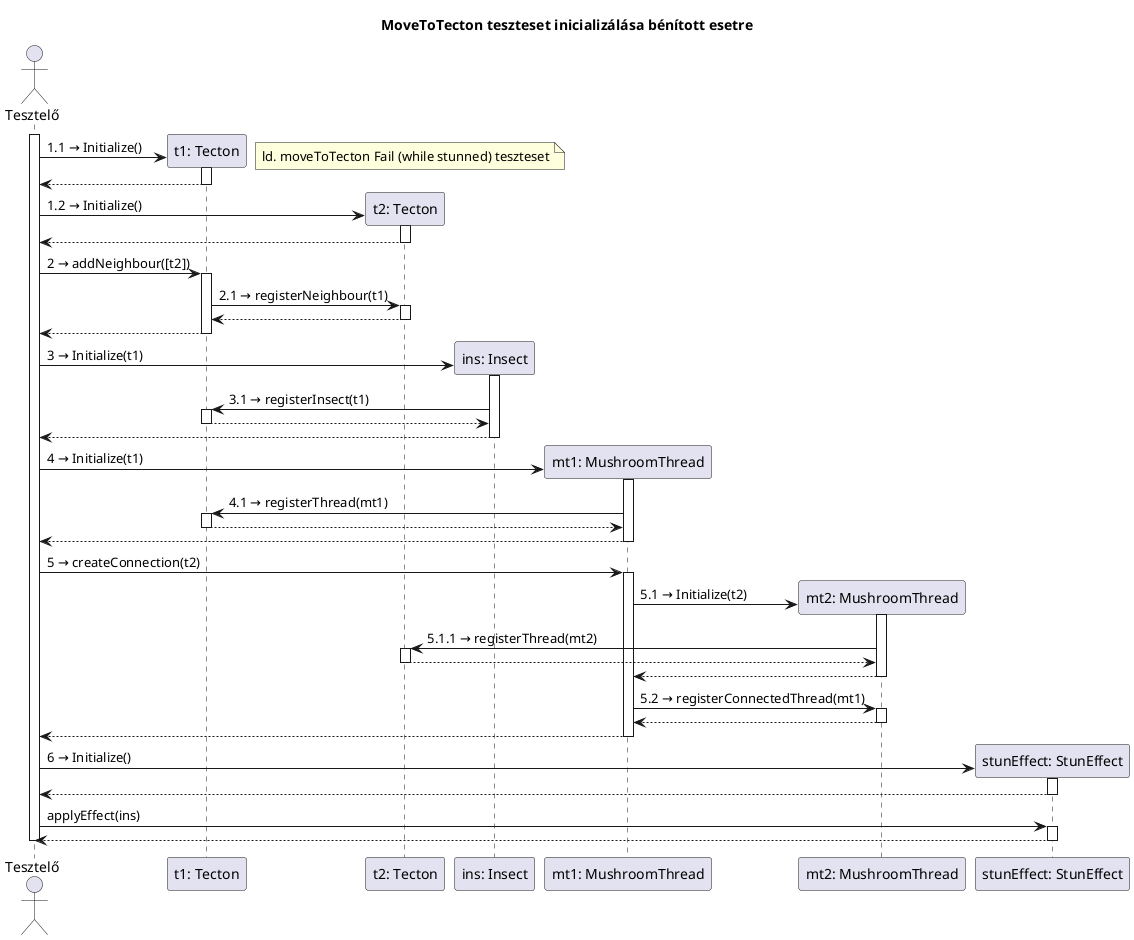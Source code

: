 @startuml moveToTectonInitFlow2

title MoveToTecton teszteset inicializálása bénított esetre

actor Tesztelő as tester

activate tester

create participant "t1: Tecton" as t1
tester -> t1: 1.1 → Initialize()
note right: ld. moveToTecton Fail (while stunned) teszteset
activate t1

tester <-- t1
deactivate t1

create participant "t2: Tecton" as t2
tester -> t2: 1.2 → Initialize()
activate t2

tester <-- t2
deactivate t2

tester -> t1: 2 → addNeighbour([t2])
activate t1

	t1 -> t2: 2.1 → registerNeighbour(t1)
	activate t2

	t1 <-- t2
	deactivate t2

tester <-- t1
deactivate t1

create participant "ins: Insect" as ins
tester -> ins: 3 → Initialize(t1)
activate ins

	ins -> t1: 3.1 → registerInsect(t1)
	activate t1

	ins <-- t1
	deactivate t1

tester <-- ins
deactivate ins

create participant "mt1: MushroomThread" as mt1
tester -> mt1: 4 → Initialize(t1)
activate mt1

	mt1 -> t1: 4.1 → registerThread(mt1)
	activate t1

	mt1 <-- t1
	deactivate t1

tester <-- mt1
deactivate mt1

tester -> mt1: 5 → createConnection(t2)
activate mt1
	create participant "mt2: MushroomThread" as mt2
	mt1 -> mt2: 5.1 → Initialize(t2)
	activate mt2

		mt2 -> t2: 5.1.1 → registerThread(mt2)
		activate t2

		mt2 <-- t2
		deactivate t2

	mt1 <-- mt2
	deactivate mt2

	mt1 -> mt2: 5.2 → registerConnectedThread(mt1)
	activate mt2

	mt1 <-- mt2
	deactivate mt2
tester <-- mt1
deactivate mt1

create participant "stunEffect: StunEffect" as ste
tester -> ste: 6 → Initialize()
activate ste

tester <-- ste
deactivate ste

tester -> ste: applyEffect(ins)
activate ste

tester <-- ste
deactivate ste

deactivate tester

@enduml